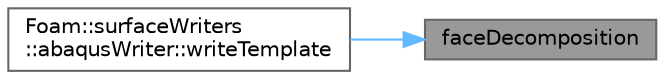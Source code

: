 digraph "faceDecomposition"
{
 // LATEX_PDF_SIZE
  bgcolor="transparent";
  edge [fontname=Helvetica,fontsize=10,labelfontname=Helvetica,labelfontsize=10];
  node [fontname=Helvetica,fontsize=10,shape=box,height=0.2,width=0.4];
  rankdir="RL";
  Node1 [id="Node000001",label="faceDecomposition",height=0.2,width=0.4,color="gray40", fillcolor="grey60", style="filled", fontcolor="black",tooltip=" "];
  Node1 -> Node2 [id="edge1_Node000001_Node000002",dir="back",color="steelblue1",style="solid",tooltip=" "];
  Node2 [id="Node000002",label="Foam::surfaceWriters\l::abaqusWriter::writeTemplate",height=0.2,width=0.4,color="grey40", fillcolor="white", style="filled",URL="$classFoam_1_1surfaceWriters_1_1abaqusWriter.html#a817eda2af780a14495d0652de348dfda",tooltip=" "];
}
